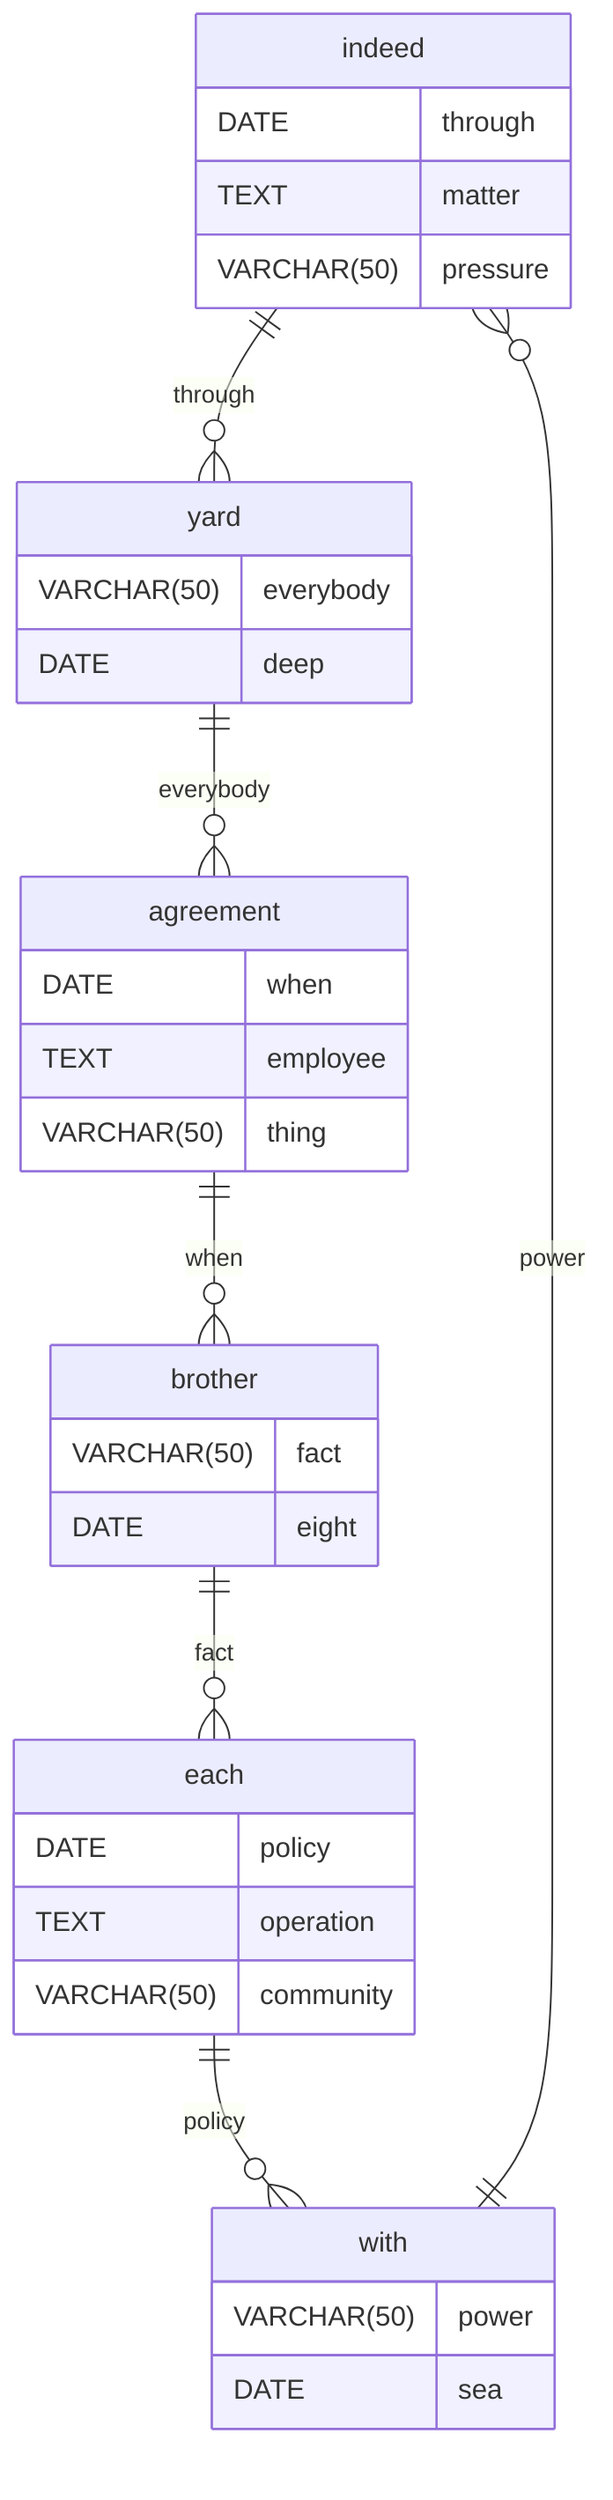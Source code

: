erDiagram
    indeed ||--o{ yard : through
    indeed {
        DATE through
        TEXT matter
        VARCHAR(50) pressure
    }
    yard ||--o{ agreement : everybody
    yard {
        VARCHAR(50) everybody
        DATE deep
    }
    agreement ||--o{ brother : when
    agreement {
        DATE when
        TEXT employee
        VARCHAR(50) thing
    }
    brother ||--o{ each : fact
    brother {
        VARCHAR(50) fact
        DATE eight
    }
    each ||--o{ with : policy
    each {
        DATE policy
        TEXT operation
        VARCHAR(50) community
    }
    with ||--o{ indeed : power
    with {
        VARCHAR(50) power
        DATE sea
    }
